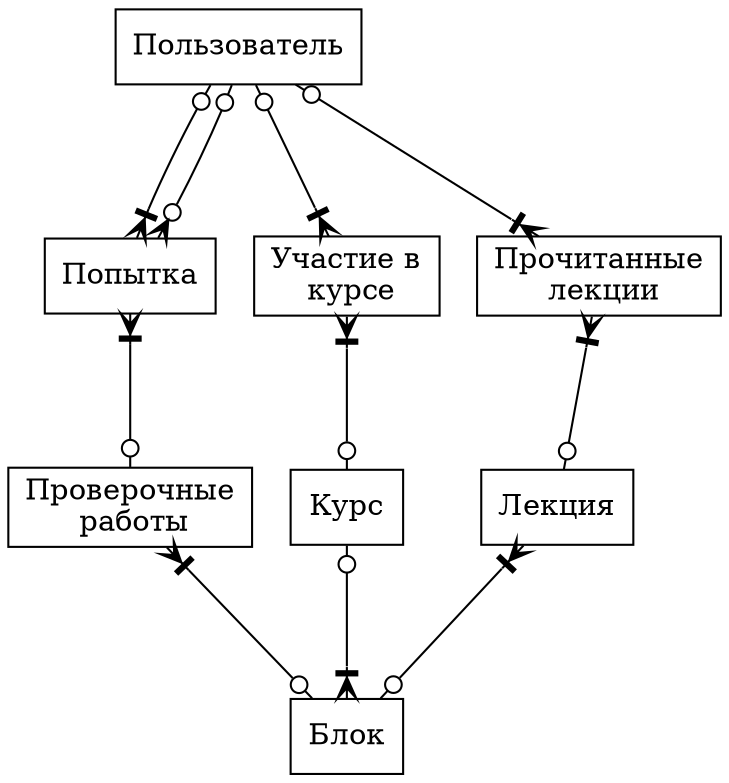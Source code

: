 digraph ERD {
  ranksep=1;

  User [ label="{<F> Пользователь}" shape = "record" ];
  Course [ label="{<F> Курс}" shape = "record" ];
  Block [ label="{<F> Блок}" shape = "record" ];
  Task [ label="{<F> Проверочные\l работы}" shape = "record" ];
  Solution [ label="{<F> Попытка}" shape = "record" ];
  Lecture [ label="{<F> Лекция}" shape = "record" ];
  CourseEnroll [ label="{<F> Участие&nbsp;в\l курсе}" shape = "record" ];
  LectureReaded [ label="{<F> Прочитанные \l лекции}" shape = "record" ];
 
  User->CourseEnroll [arrowhead = crowotee, arrowtail = noneodot, dir=both];
  User->LectureReaded[arrowhead = crowotee, arrowtail = noneodot, dir=both];
  User->Solution[arrowhead = crowotee, arrowtail = noneodot, dir=both];
  User->Solution[arrowhead = crowodot, arrowtail = noneodot, dir=both];
  
  Solution->Task[arrowhead = noneodot, arrowtail = crowotee, dir=both];
  CourseEnroll->Course [arrowhead = noneodot, arrowtail = crowotee, dir=both];
  LectureReaded->Lecture[arrowhead = noneodot, arrowtail = crowotee, dir=both];
  
  Task->Block[arrowhead = noneodot, arrowtail = crowotee, dir=both];
  Course->Block[arrowhead = crowotee, arrowtail = noneodot, dir=both];
  Lecture->Block[arrowhead = noneodot, arrowtail = crowotee, dir=both];
  
  { rank=same; Solution CourseEnroll LectureReaded }
}